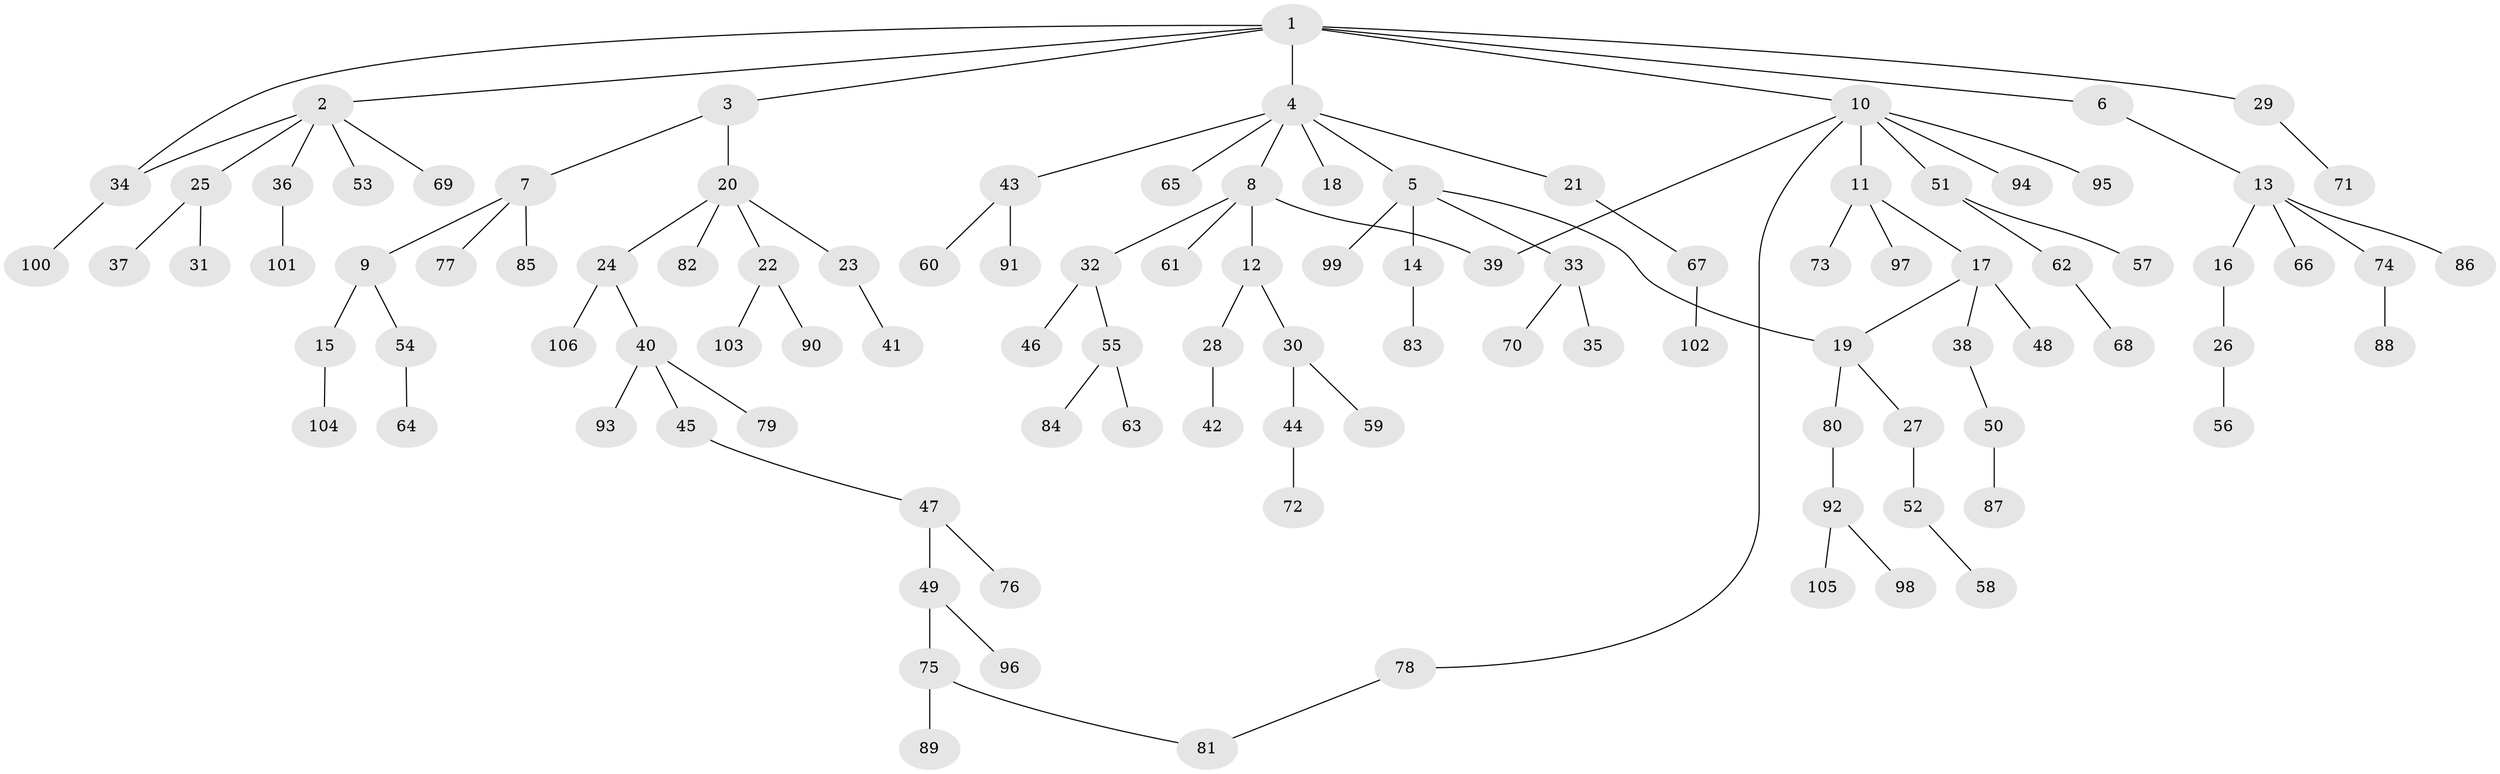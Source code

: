 // Generated by graph-tools (version 1.1) at 2025/25/03/09/25 03:25:36]
// undirected, 106 vertices, 109 edges
graph export_dot {
graph [start="1"]
  node [color=gray90,style=filled];
  1;
  2;
  3;
  4;
  5;
  6;
  7;
  8;
  9;
  10;
  11;
  12;
  13;
  14;
  15;
  16;
  17;
  18;
  19;
  20;
  21;
  22;
  23;
  24;
  25;
  26;
  27;
  28;
  29;
  30;
  31;
  32;
  33;
  34;
  35;
  36;
  37;
  38;
  39;
  40;
  41;
  42;
  43;
  44;
  45;
  46;
  47;
  48;
  49;
  50;
  51;
  52;
  53;
  54;
  55;
  56;
  57;
  58;
  59;
  60;
  61;
  62;
  63;
  64;
  65;
  66;
  67;
  68;
  69;
  70;
  71;
  72;
  73;
  74;
  75;
  76;
  77;
  78;
  79;
  80;
  81;
  82;
  83;
  84;
  85;
  86;
  87;
  88;
  89;
  90;
  91;
  92;
  93;
  94;
  95;
  96;
  97;
  98;
  99;
  100;
  101;
  102;
  103;
  104;
  105;
  106;
  1 -- 2;
  1 -- 3;
  1 -- 4;
  1 -- 6;
  1 -- 10;
  1 -- 29;
  1 -- 34;
  2 -- 25;
  2 -- 36;
  2 -- 53;
  2 -- 69;
  2 -- 34;
  3 -- 7;
  3 -- 20;
  4 -- 5;
  4 -- 8;
  4 -- 18;
  4 -- 21;
  4 -- 43;
  4 -- 65;
  5 -- 14;
  5 -- 19;
  5 -- 33;
  5 -- 99;
  6 -- 13;
  7 -- 9;
  7 -- 77;
  7 -- 85;
  8 -- 12;
  8 -- 32;
  8 -- 39;
  8 -- 61;
  9 -- 15;
  9 -- 54;
  10 -- 11;
  10 -- 51;
  10 -- 78;
  10 -- 94;
  10 -- 95;
  10 -- 39;
  11 -- 17;
  11 -- 73;
  11 -- 97;
  12 -- 28;
  12 -- 30;
  13 -- 16;
  13 -- 66;
  13 -- 74;
  13 -- 86;
  14 -- 83;
  15 -- 104;
  16 -- 26;
  17 -- 38;
  17 -- 48;
  17 -- 19;
  19 -- 27;
  19 -- 80;
  20 -- 22;
  20 -- 23;
  20 -- 24;
  20 -- 82;
  21 -- 67;
  22 -- 90;
  22 -- 103;
  23 -- 41;
  24 -- 40;
  24 -- 106;
  25 -- 31;
  25 -- 37;
  26 -- 56;
  27 -- 52;
  28 -- 42;
  29 -- 71;
  30 -- 44;
  30 -- 59;
  32 -- 46;
  32 -- 55;
  33 -- 35;
  33 -- 70;
  34 -- 100;
  36 -- 101;
  38 -- 50;
  40 -- 45;
  40 -- 79;
  40 -- 93;
  43 -- 60;
  43 -- 91;
  44 -- 72;
  45 -- 47;
  47 -- 49;
  47 -- 76;
  49 -- 75;
  49 -- 96;
  50 -- 87;
  51 -- 57;
  51 -- 62;
  52 -- 58;
  54 -- 64;
  55 -- 63;
  55 -- 84;
  62 -- 68;
  67 -- 102;
  74 -- 88;
  75 -- 81;
  75 -- 89;
  78 -- 81;
  80 -- 92;
  92 -- 98;
  92 -- 105;
}
